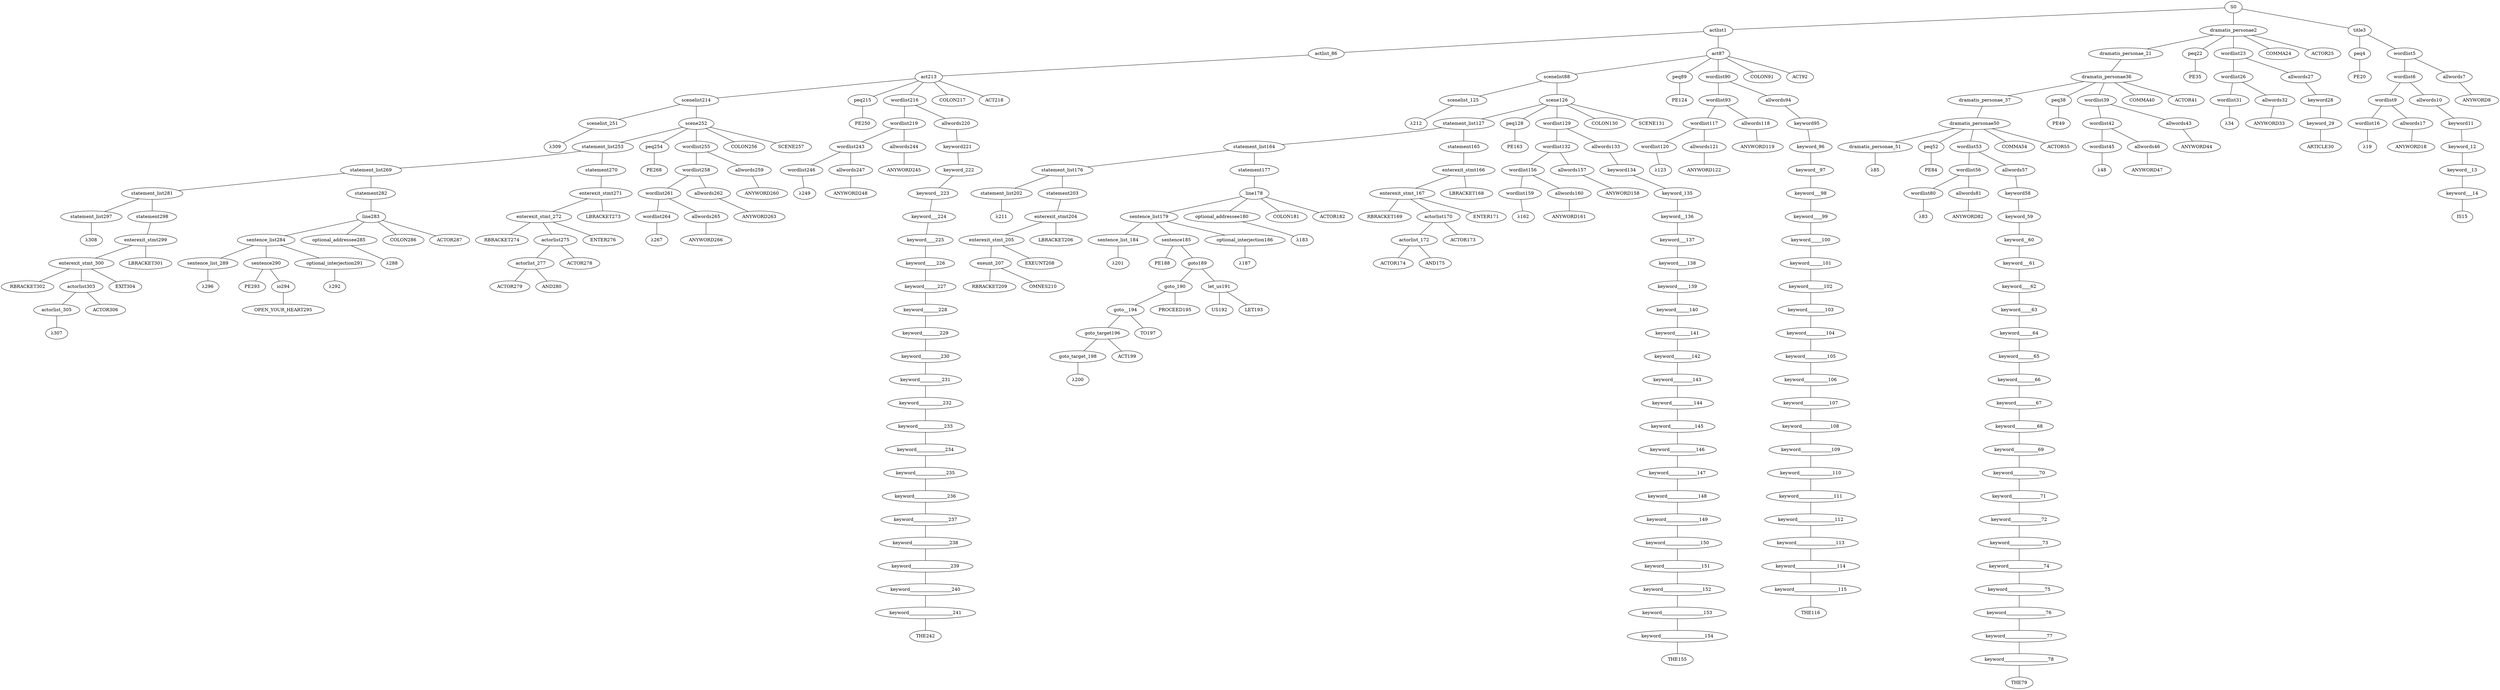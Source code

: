 strict graph {
	S0 -- actlist1
	S0 -- dramatis_personae2
	S0 -- title3

	title3 -- peq4
	title3 -- wordlist5

	wordlist5 -- wordlist6
	wordlist5 -- allwords7

	allwords7 -- ANYWORD8


	wordlist6 -- wordlist9
	wordlist6 -- allwords10

	allwords10 -- keyword11

	keyword11 -- keyword_12

	keyword_12 -- keyword__13

	keyword__13 -- keyword___14

	keyword___14 -- IS15


	wordlist9 -- wordlist16
	wordlist9 -- allwords17

	allwords17 -- ANYWORD18


	wordlist16 -- λ19

	peq4 -- PE20


	dramatis_personae2 -- dramatis_personae_21
	dramatis_personae2 -- peq22
	dramatis_personae2 -- wordlist23
	dramatis_personae2 -- COMMA24
	dramatis_personae2 -- ACTOR25



	wordlist23 -- wordlist26
	wordlist23 -- allwords27

	allwords27 -- keyword28

	keyword28 -- keyword_29

	keyword_29 -- ARTICLE30


	wordlist26 -- wordlist31
	wordlist26 -- allwords32

	allwords32 -- ANYWORD33


	wordlist31 -- λ34

	peq22 -- PE35


	dramatis_personae_21 -- dramatis_personae36

	dramatis_personae36 -- dramatis_personae_37
	dramatis_personae36 -- peq38
	dramatis_personae36 -- wordlist39
	dramatis_personae36 -- COMMA40
	dramatis_personae36 -- ACTOR41



	wordlist39 -- wordlist42
	wordlist39 -- allwords43

	allwords43 -- ANYWORD44


	wordlist42 -- wordlist45
	wordlist42 -- allwords46

	allwords46 -- ANYWORD47


	wordlist45 -- λ48

	peq38 -- PE49


	dramatis_personae_37 -- dramatis_personae50

	dramatis_personae50 -- dramatis_personae_51
	dramatis_personae50 -- peq52
	dramatis_personae50 -- wordlist53
	dramatis_personae50 -- COMMA54
	dramatis_personae50 -- ACTOR55



	wordlist53 -- wordlist56
	wordlist53 -- allwords57

	allwords57 -- keyword58

	keyword58 -- keyword_59

	keyword_59 -- keyword__60

	keyword__60 -- keyword___61

	keyword___61 -- keyword____62

	keyword____62 -- keyword_____63

	keyword_____63 -- keyword______64

	keyword______64 -- keyword_______65

	keyword_______65 -- keyword________66

	keyword________66 -- keyword_________67

	keyword_________67 -- keyword__________68

	keyword__________68 -- keyword___________69

	keyword___________69 -- keyword____________70

	keyword____________70 -- keyword_____________71

	keyword_____________71 -- keyword______________72

	keyword______________72 -- keyword_______________73

	keyword_______________73 -- keyword________________74

	keyword________________74 -- keyword_________________75

	keyword_________________75 -- keyword__________________76

	keyword__________________76 -- keyword___________________77

	keyword___________________77 -- keyword____________________78

	keyword____________________78 -- THE79


	wordlist56 -- wordlist80
	wordlist56 -- allwords81

	allwords81 -- ANYWORD82


	wordlist80 -- λ83

	peq52 -- PE84


	dramatis_personae_51 -- λ85

	actlist1 -- actlist_86
	actlist1 -- act87

	act87 -- scenelist88
	act87 -- peq89
	act87 -- wordlist90
	act87 -- COLON91
	act87 -- ACT92



	wordlist90 -- wordlist93
	wordlist90 -- allwords94

	allwords94 -- keyword95

	keyword95 -- keyword_96

	keyword_96 -- keyword__97

	keyword__97 -- keyword___98

	keyword___98 -- keyword____99

	keyword____99 -- keyword_____100

	keyword_____100 -- keyword______101

	keyword______101 -- keyword_______102

	keyword_______102 -- keyword________103

	keyword________103 -- keyword_________104

	keyword_________104 -- keyword__________105

	keyword__________105 -- keyword___________106

	keyword___________106 -- keyword____________107

	keyword____________107 -- keyword_____________108

	keyword_____________108 -- keyword______________109

	keyword______________109 -- keyword_______________110

	keyword_______________110 -- keyword________________111

	keyword________________111 -- keyword_________________112

	keyword_________________112 -- keyword__________________113

	keyword__________________113 -- keyword___________________114

	keyword___________________114 -- keyword____________________115

	keyword____________________115 -- THE116


	wordlist93 -- wordlist117
	wordlist93 -- allwords118

	allwords118 -- ANYWORD119


	wordlist117 -- wordlist120
	wordlist117 -- allwords121

	allwords121 -- ANYWORD122


	wordlist120 -- λ123

	peq89 -- PE124


	scenelist88 -- scenelist_125
	scenelist88 -- scene126

	scene126 -- statement_list127
	scene126 -- peq128
	scene126 -- wordlist129
	scene126 -- COLON130
	scene126 -- SCENE131



	wordlist129 -- wordlist132
	wordlist129 -- allwords133

	allwords133 -- keyword134

	keyword134 -- keyword_135

	keyword_135 -- keyword__136

	keyword__136 -- keyword___137

	keyword___137 -- keyword____138

	keyword____138 -- keyword_____139

	keyword_____139 -- keyword______140

	keyword______140 -- keyword_______141

	keyword_______141 -- keyword________142

	keyword________142 -- keyword_________143

	keyword_________143 -- keyword__________144

	keyword__________144 -- keyword___________145

	keyword___________145 -- keyword____________146

	keyword____________146 -- keyword_____________147

	keyword_____________147 -- keyword______________148

	keyword______________148 -- keyword_______________149

	keyword_______________149 -- keyword________________150

	keyword________________150 -- keyword_________________151

	keyword_________________151 -- keyword__________________152

	keyword__________________152 -- keyword___________________153

	keyword___________________153 -- keyword____________________154

	keyword____________________154 -- THE155


	wordlist132 -- wordlist156
	wordlist132 -- allwords157

	allwords157 -- ANYWORD158


	wordlist156 -- wordlist159
	wordlist156 -- allwords160

	allwords160 -- ANYWORD161


	wordlist159 -- λ162

	peq128 -- PE163


	statement_list127 -- statement_list164
	statement_list127 -- statement165

	statement165 -- enterexit_stmt166

	enterexit_stmt166 -- enterexit_stmt_167
	enterexit_stmt166 -- LBRACKET168


	enterexit_stmt_167 -- RBRACKET169
	enterexit_stmt_167 -- actorlist170
	enterexit_stmt_167 -- ENTER171


	actorlist170 -- actorlist_172
	actorlist170 -- ACTOR173


	actorlist_172 -- ACTOR174
	actorlist_172 -- AND175




	statement_list164 -- statement_list176
	statement_list164 -- statement177

	statement177 -- line178

	line178 -- sentence_list179
	line178 -- optional_addressee180
	line178 -- COLON181
	line178 -- ACTOR182



	optional_addressee180 -- λ183

	sentence_list179 -- sentence_list_184
	sentence_list179 -- sentence185
	sentence_list179 -- optional_interjection186

	optional_interjection186 -- λ187

	sentence185 -- PE188
	sentence185 -- goto189

	goto189 -- goto_190
	goto189 -- let_us191

	let_us191 -- US192
	let_us191 -- LET193



	goto_190 -- goto__194
	goto_190 -- PROCEED195


	goto__194 -- goto_target196
	goto__194 -- TO197


	goto_target196 -- goto_target_198
	goto_target196 -- ACT199


	goto_target_198 -- λ200


	sentence_list_184 -- λ201

	statement_list176 -- statement_list202
	statement_list176 -- statement203

	statement203 -- enterexit_stmt204

	enterexit_stmt204 -- enterexit_stmt_205
	enterexit_stmt204 -- LBRACKET206


	enterexit_stmt_205 -- exeunt_207
	enterexit_stmt_205 -- EXEUNT208


	exeunt_207 -- RBRACKET209
	exeunt_207 -- OMNES210



	statement_list202 -- λ211

	scenelist_125 -- λ212

	actlist_86 -- act213

	act213 -- scenelist214
	act213 -- peq215
	act213 -- wordlist216
	act213 -- COLON217
	act213 -- ACT218



	wordlist216 -- wordlist219
	wordlist216 -- allwords220

	allwords220 -- keyword221

	keyword221 -- keyword_222

	keyword_222 -- keyword__223

	keyword__223 -- keyword___224

	keyword___224 -- keyword____225

	keyword____225 -- keyword_____226

	keyword_____226 -- keyword______227

	keyword______227 -- keyword_______228

	keyword_______228 -- keyword________229

	keyword________229 -- keyword_________230

	keyword_________230 -- keyword__________231

	keyword__________231 -- keyword___________232

	keyword___________232 -- keyword____________233

	keyword____________233 -- keyword_____________234

	keyword_____________234 -- keyword______________235

	keyword______________235 -- keyword_______________236

	keyword_______________236 -- keyword________________237

	keyword________________237 -- keyword_________________238

	keyword_________________238 -- keyword__________________239

	keyword__________________239 -- keyword___________________240

	keyword___________________240 -- keyword____________________241

	keyword____________________241 -- THE242


	wordlist219 -- wordlist243
	wordlist219 -- allwords244

	allwords244 -- ANYWORD245


	wordlist243 -- wordlist246
	wordlist243 -- allwords247

	allwords247 -- ANYWORD248


	wordlist246 -- λ249

	peq215 -- PE250


	scenelist214 -- scenelist_251
	scenelist214 -- scene252

	scene252 -- statement_list253
	scene252 -- peq254
	scene252 -- wordlist255
	scene252 -- COLON256
	scene252 -- SCENE257



	wordlist255 -- wordlist258
	wordlist255 -- allwords259

	allwords259 -- ANYWORD260


	wordlist258 -- wordlist261
	wordlist258 -- allwords262

	allwords262 -- ANYWORD263


	wordlist261 -- wordlist264
	wordlist261 -- allwords265

	allwords265 -- ANYWORD266


	wordlist264 -- λ267

	peq254 -- PE268


	statement_list253 -- statement_list269
	statement_list253 -- statement270

	statement270 -- enterexit_stmt271

	enterexit_stmt271 -- enterexit_stmt_272
	enterexit_stmt271 -- LBRACKET273


	enterexit_stmt_272 -- RBRACKET274
	enterexit_stmt_272 -- actorlist275
	enterexit_stmt_272 -- ENTER276


	actorlist275 -- actorlist_277
	actorlist275 -- ACTOR278


	actorlist_277 -- ACTOR279
	actorlist_277 -- AND280




	statement_list269 -- statement_list281
	statement_list269 -- statement282

	statement282 -- line283

	line283 -- sentence_list284
	line283 -- optional_addressee285
	line283 -- COLON286
	line283 -- ACTOR287



	optional_addressee285 -- λ288

	sentence_list284 -- sentence_list_289
	sentence_list284 -- sentence290
	sentence_list284 -- optional_interjection291

	optional_interjection291 -- λ292

	sentence290 -- PE293
	sentence290 -- io294

	io294 -- OPEN_YOUR_HEART295



	sentence_list_289 -- λ296

	statement_list281 -- statement_list297
	statement_list281 -- statement298

	statement298 -- enterexit_stmt299

	enterexit_stmt299 -- enterexit_stmt_300
	enterexit_stmt299 -- LBRACKET301


	enterexit_stmt_300 -- RBRACKET302
	enterexit_stmt_300 -- actorlist303
	enterexit_stmt_300 -- EXIT304


	actorlist303 -- actorlist_305
	actorlist303 -- ACTOR306


	actorlist_305 -- λ307


	statement_list297 -- λ308

	scenelist_251 -- λ309


}